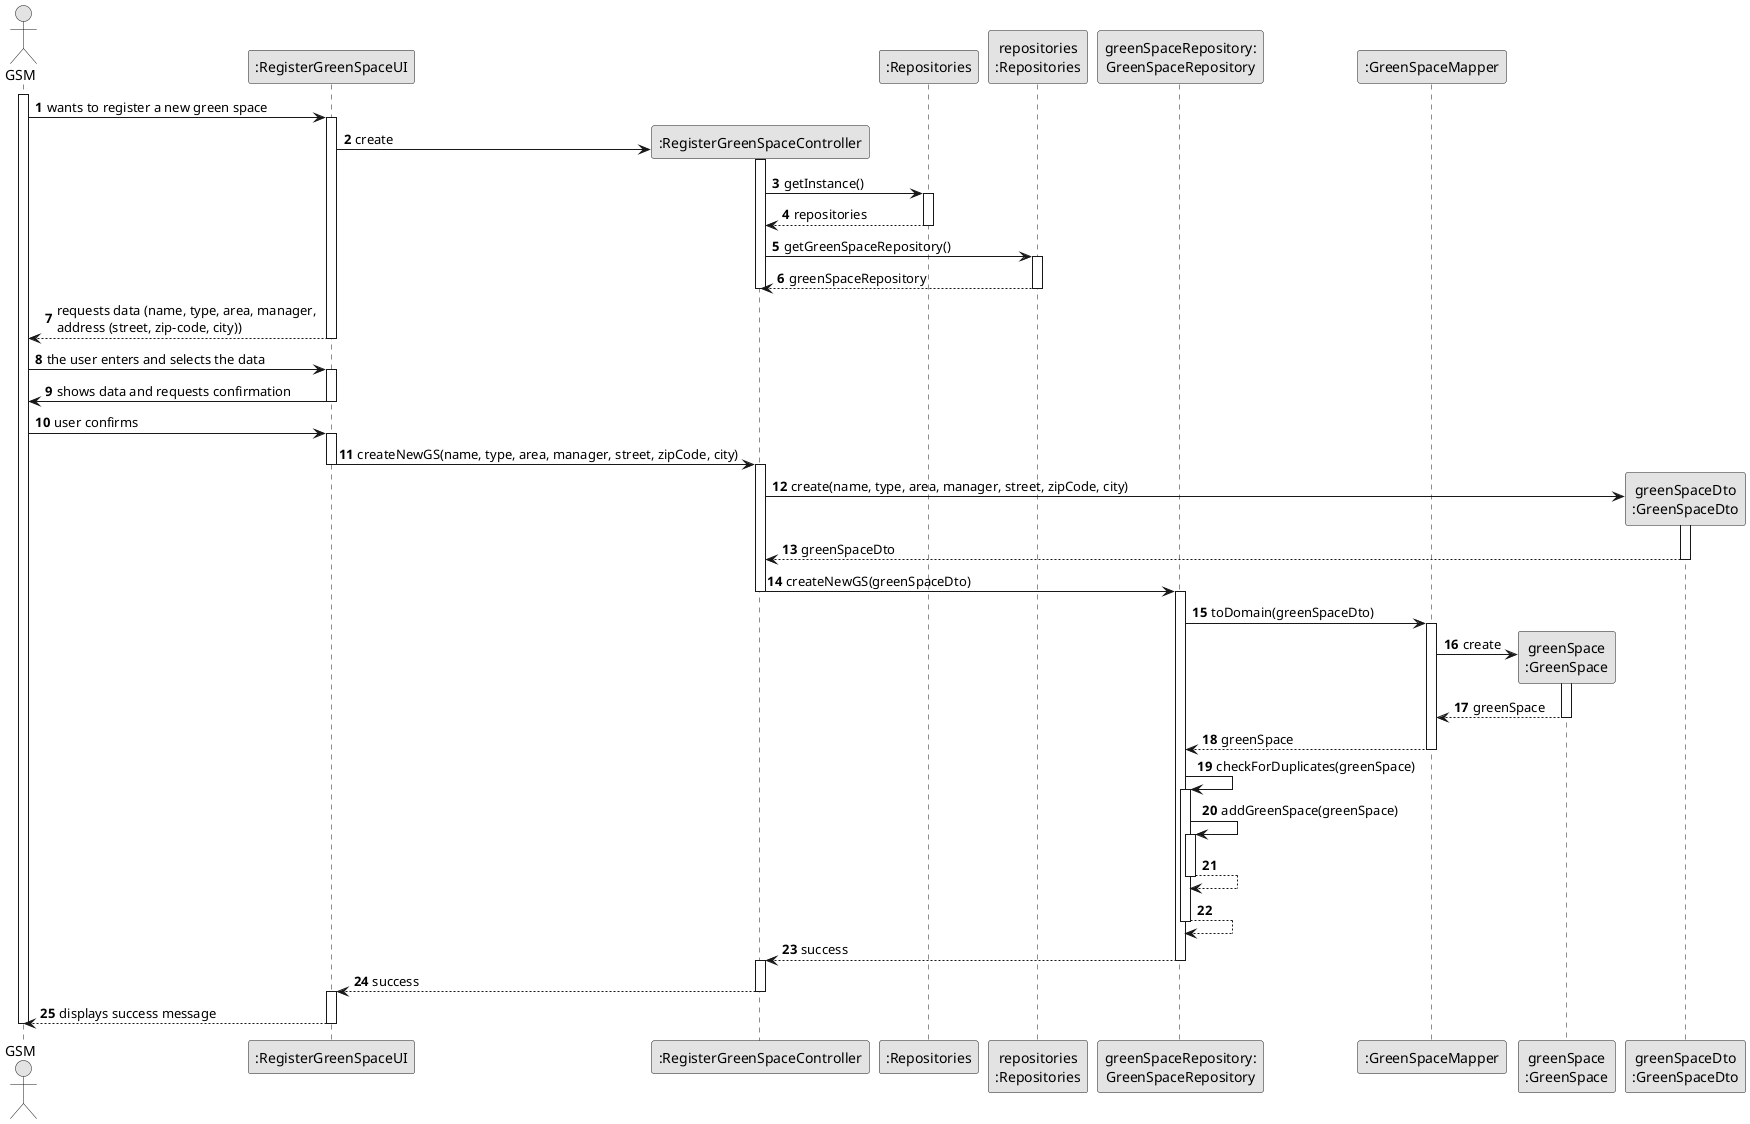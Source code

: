 
@startuml
skinparam monochrome true
skinparam packageStyle rectangle
skinparam shadowing false

'title System Sequence Diagram (SSD) - US020

autonumber

actor "GSM" as GSM
participant ":RegisterGreenSpaceUI" as UI
participant ":RegisterGreenSpaceController" as CTRL
participant ":Repositories" as RepositorySingleton
participant "repositories\n:Repositories" as PLAT
participant "greenSpaceRepository:\nGreenSpaceRepository" as gsrepo
participant ":GreenSpaceMapper" as GSMP
participant "greenSpace\n:GreenSpace" as GS
participant "greenSpaceDto\n:GreenSpaceDto" as DTO

activate GSM

    GSM -> UI : wants to register a new green space
    activate UI

        UI -> CTRL** : create
activate CTRL
CTRL -> RepositorySingleton : getInstance()
activate RepositorySingleton
RepositorySingleton --> CTRL : repositories
deactivate RepositorySingleton
CTRL -> PLAT : getGreenSpaceRepository()
activate PLAT
PLAT -->  CTRL: greenSpaceRepository
deactivate PLAT
deactivate CTRL
        UI --> GSM : requests data (name, type, area, manager, \naddress (street, zip-code, city))
        deactivate UI
GSM -> UI : the user enters and selects the data
activate UI
UI-> GSM : shows data and requests confirmation
deactivate UI
GSM -> UI: user confirms
activate UI

UI -> CTRL : createNewGS(name, type, area, manager, street, zipCode, city)
deactivate UI
activate CTRL
CTRL->DTO** : create(name, type, area, manager, street, zipCode, city)
activate DTO
DTO --> CTRL : greenSpaceDto
deactivate DTO
CTRL -> gsrepo : createNewGS(greenSpaceDto)
deactivate CTRL
activate gsrepo
gsrepo -> GSMP : toDomain(greenSpaceDto)
activate GSMP

GSMP -> GS** : create

activate GS


GS --> GSMP : greenSpace
deactivate GS
GSMP --> gsrepo : greenSpace
deactivate GSMP
gsrepo -> gsrepo : checkForDuplicates(greenSpace)
activate gsrepo
gsrepo -> gsrepo : addGreenSpace(greenSpace)
activate gsrepo
gsrepo-->gsrepo
deactivate gsrepo
gsrepo-->gsrepo
deactivate gsrepo
gsrepo --> CTRL : success
deactivate gsrepo
activate CTRL
CTRL --> UI : success
deactivate CTRL
activate UI
UI-->GSM:displays success message
deactivate UI
deactivate GSM

@enduml
